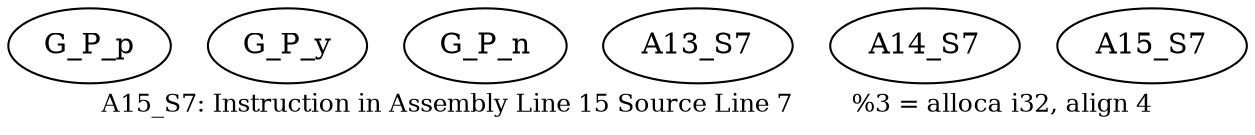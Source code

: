 digraph{
	node [ ]
	edge [ ]
	G_P_p [ ]
	G_P_y [ ]
	G_P_n [ ]
	A13_S7 [ ]
	A14_S7 [ ]
	A15_S7 [ ]
	label = "A15_S7: Instruction in Assembly Line 15 Source Line 7	%3 = alloca i32, align 4"	fontsize = "12"
}